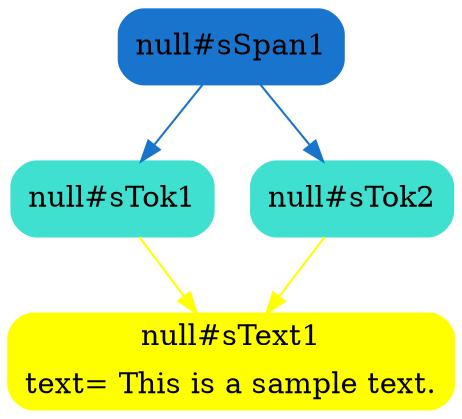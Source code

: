 digraph G {
ordering= out;
<null#sSpan1>[shape= Mrecord,color= dodgerblue3,style= filled,]
<null#sTok1>[shape= Mrecord,color= turquoise,style= filled,]
<null#sSpan1> -> <null#sTok1>[color= dodgerblue3,style= filled,]
<null#sText1>[shape= Mrecord,color= yellow,style= filled,label="{{null#sText1}|{text= This is a sample text.}}"]
<null#sTok1> -> <null#sText1>[color= yellow,style= filled,]
<null#sTok2>[shape= Mrecord,color= turquoise,style= filled,]
<null#sSpan1> -> <null#sTok2>[color= dodgerblue3,style= filled,]
<null#sTok2> -> <null#sText1>[color= yellow,style= filled,]
}
